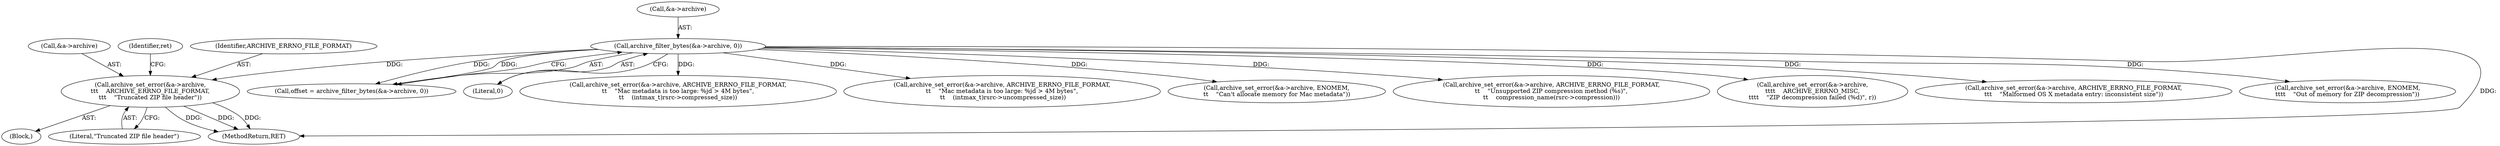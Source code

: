 digraph "0_libarchive_d0331e8e5b05b475f20b1f3101fe1ad772d7e7e7@pointer" {
"1000329" [label="(Call,archive_set_error(&a->archive,\n\t\t\t    ARCHIVE_ERRNO_FILE_FORMAT,\n\t\t\t    \"Truncated ZIP file header\"))"];
"1000127" [label="(Call,archive_filter_bytes(&a->archive, 0))"];
"1000335" [label="(Literal,\"Truncated ZIP file header\")"];
"1000330" [label="(Call,&a->archive)"];
"1000483" [label="(Call,archive_set_error(&a->archive,\n\t\t\t\t    ARCHIVE_ERRNO_MISC,\n\t\t\t\t    \"ZIP decompression failed (%d)\", r))"];
"1000156" [label="(Call,archive_set_error(&a->archive, ARCHIVE_ERRNO_FILE_FORMAT,\n\t\t\t    \"Malformed OS X metadata entry: inconsistent size\"))"];
"1000471" [label="(Call,archive_set_error(&a->archive, ENOMEM,\n\t\t\t\t    \"Out of memory for ZIP decompression\"))"];
"1000328" [label="(Block,)"];
"1000552" [label="(MethodReturn,RET)"];
"1000337" [label="(Identifier,ret)"];
"1000127" [label="(Call,archive_filter_bytes(&a->archive, 0))"];
"1000125" [label="(Call,offset = archive_filter_bytes(&a->archive, 0))"];
"1000334" [label="(Identifier,ARCHIVE_ERRNO_FILE_FORMAT)"];
"1000132" [label="(Literal,0)"];
"1000128" [label="(Call,&a->archive)"];
"1000217" [label="(Call,archive_set_error(&a->archive, ARCHIVE_ERRNO_FILE_FORMAT,\n\t\t    \"Mac metadata is too large: %jd > 4M bytes\",\n\t\t    (intmax_t)rsrc->compressed_size))"];
"1000192" [label="(Call,archive_set_error(&a->archive, ARCHIVE_ERRNO_FILE_FORMAT,\n\t\t    \"Mac metadata is too large: %jd > 4M bytes\",\n \t\t    (intmax_t)rsrc->uncompressed_size))"];
"1000329" [label="(Call,archive_set_error(&a->archive,\n\t\t\t    ARCHIVE_ERRNO_FILE_FORMAT,\n\t\t\t    \"Truncated ZIP file header\"))"];
"1000244" [label="(Call,archive_set_error(&a->archive, ENOMEM,\n\t\t    \"Can't allocate memory for Mac metadata\"))"];
"1000168" [label="(Call,archive_set_error(&a->archive, ARCHIVE_ERRNO_FILE_FORMAT,\n\t\t    \"Unsupported ZIP compression method (%s)\",\n\t\t    compression_name(rsrc->compression)))"];
"1000329" -> "1000328"  [label="AST: "];
"1000329" -> "1000335"  [label="CFG: "];
"1000330" -> "1000329"  [label="AST: "];
"1000334" -> "1000329"  [label="AST: "];
"1000335" -> "1000329"  [label="AST: "];
"1000337" -> "1000329"  [label="CFG: "];
"1000329" -> "1000552"  [label="DDG: "];
"1000329" -> "1000552"  [label="DDG: "];
"1000329" -> "1000552"  [label="DDG: "];
"1000127" -> "1000329"  [label="DDG: "];
"1000127" -> "1000125"  [label="AST: "];
"1000127" -> "1000132"  [label="CFG: "];
"1000128" -> "1000127"  [label="AST: "];
"1000132" -> "1000127"  [label="AST: "];
"1000125" -> "1000127"  [label="CFG: "];
"1000127" -> "1000552"  [label="DDG: "];
"1000127" -> "1000125"  [label="DDG: "];
"1000127" -> "1000125"  [label="DDG: "];
"1000127" -> "1000156"  [label="DDG: "];
"1000127" -> "1000168"  [label="DDG: "];
"1000127" -> "1000192"  [label="DDG: "];
"1000127" -> "1000217"  [label="DDG: "];
"1000127" -> "1000244"  [label="DDG: "];
"1000127" -> "1000471"  [label="DDG: "];
"1000127" -> "1000483"  [label="DDG: "];
}
